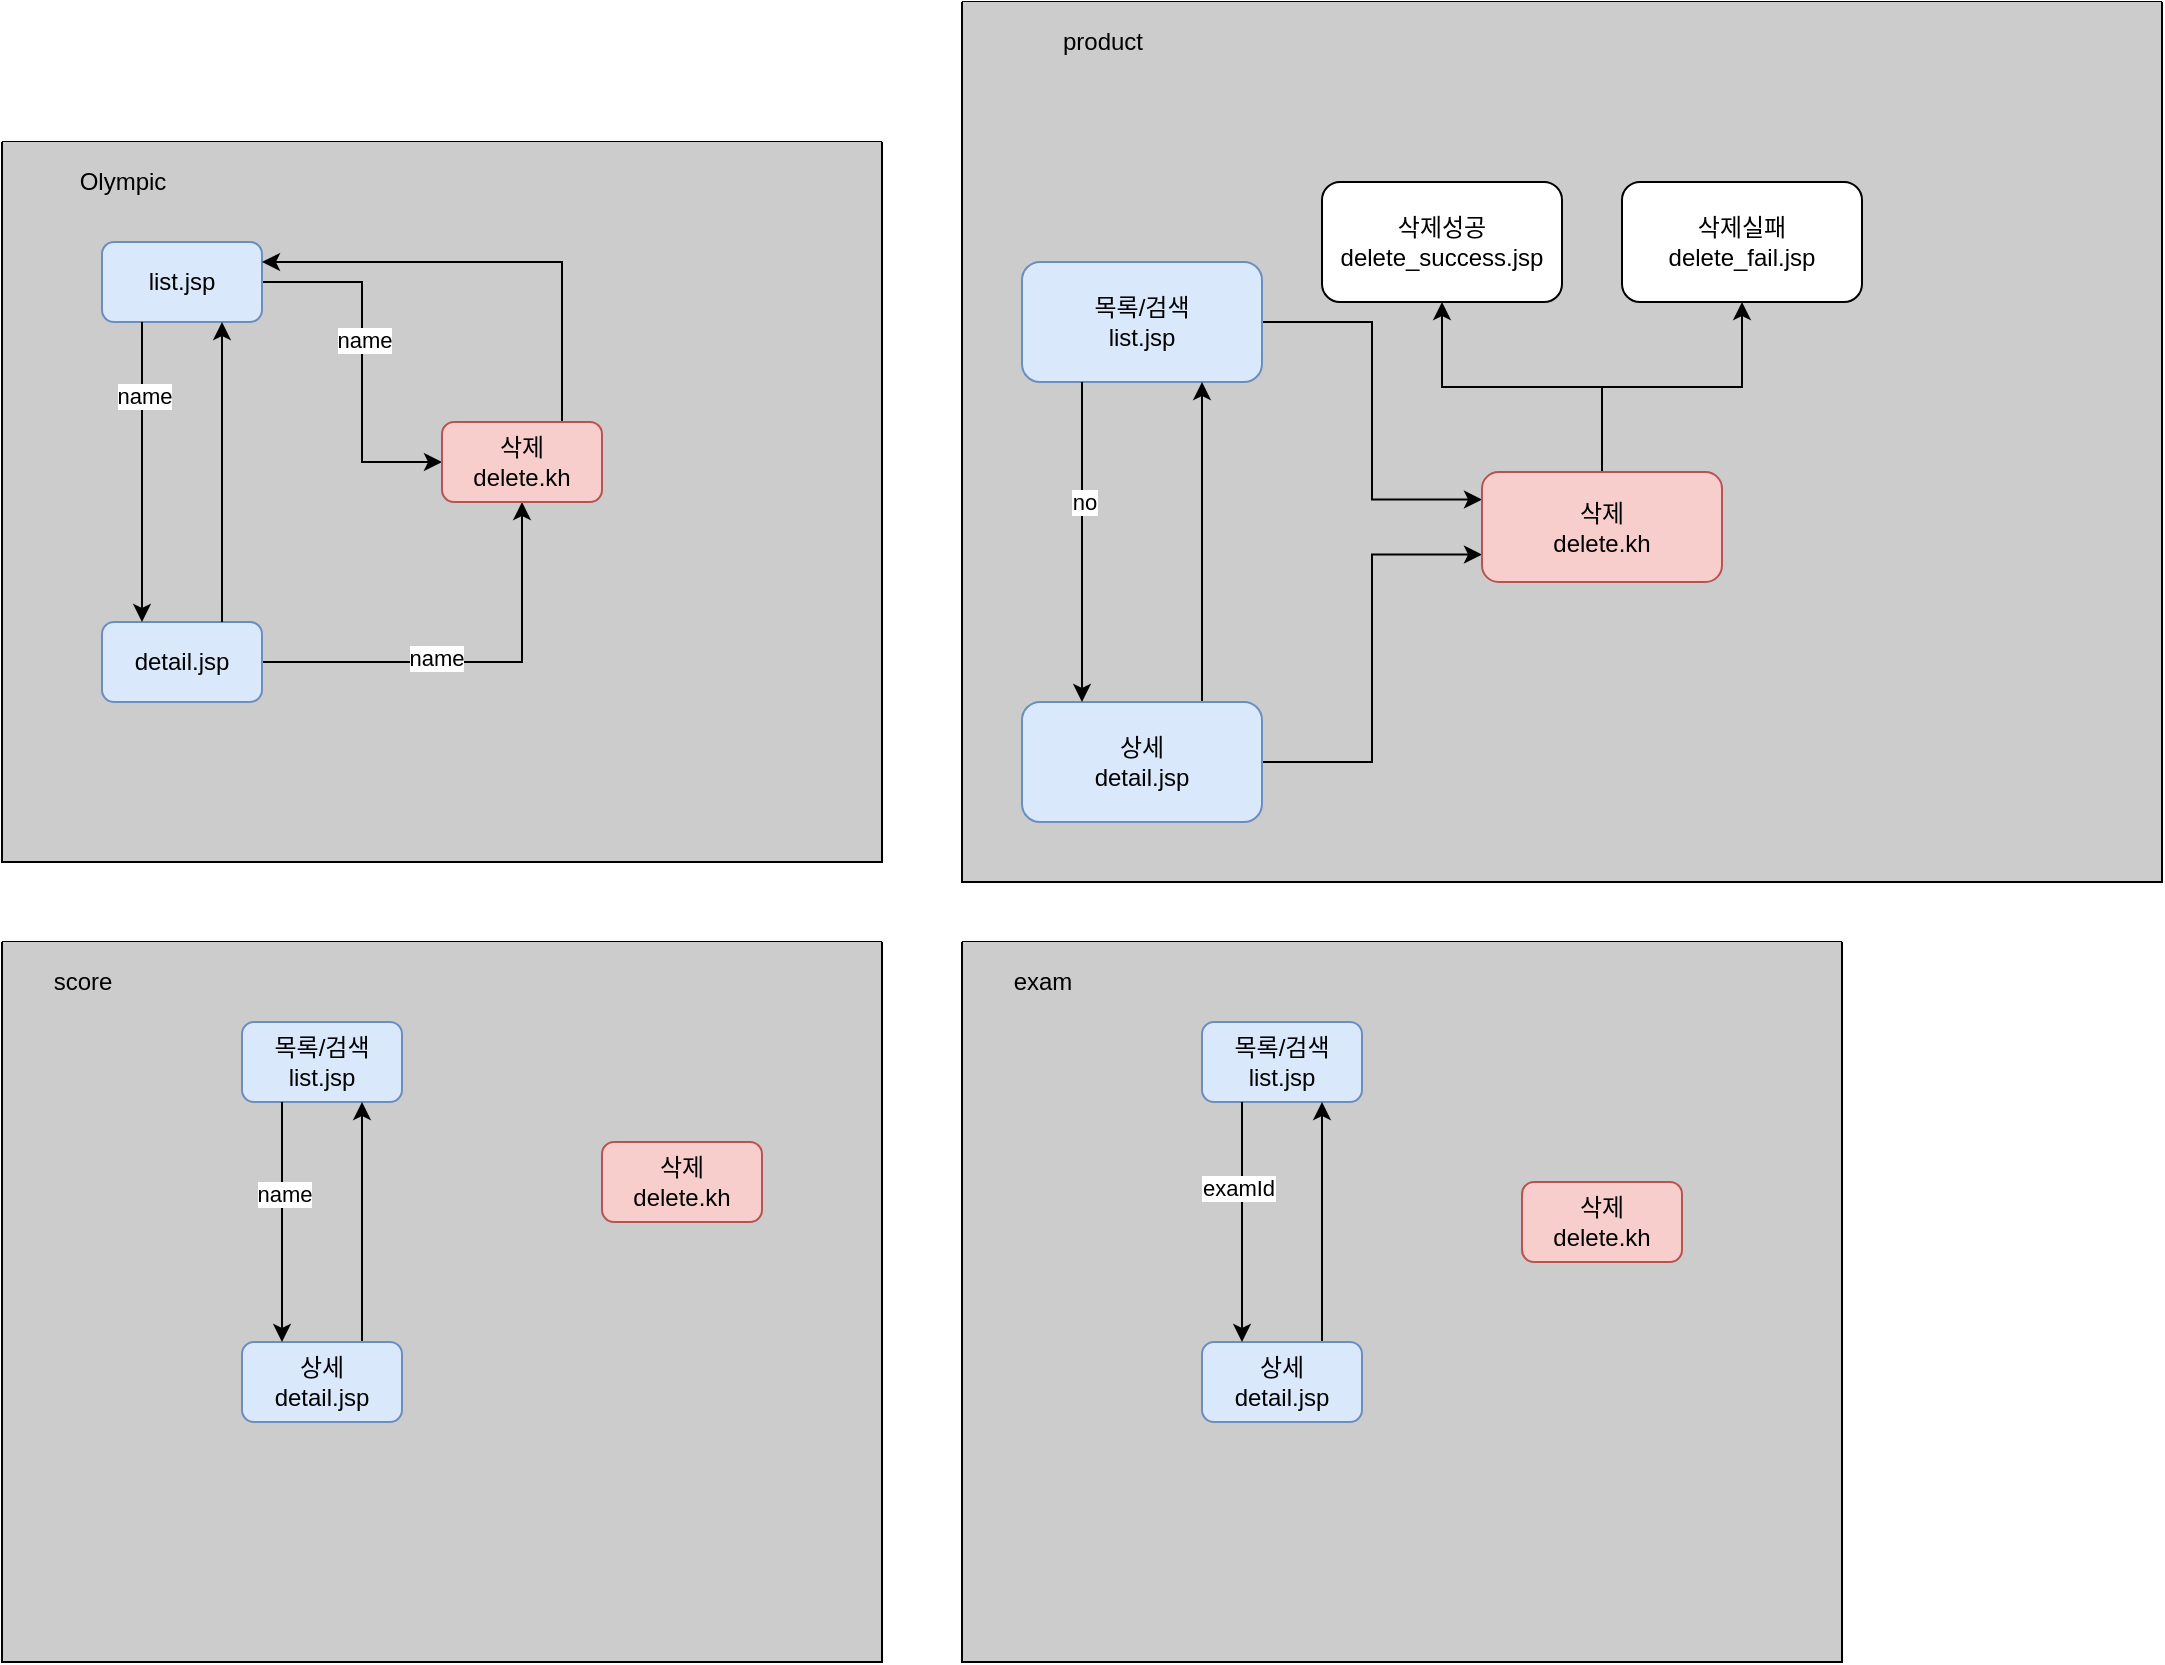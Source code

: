 <mxfile version="17.4.0" type="github" pages="2">
  <diagram id="2JgUgGmE4MlOLRcjJtn3" name="Page-1">
    <mxGraphModel dx="1422" dy="1239" grid="1" gridSize="10" guides="1" tooltips="1" connect="1" arrows="1" fold="1" page="0" pageScale="1" pageWidth="1920" pageHeight="1200" math="0" shadow="0">
      <root>
        <object label="" wnsduq0503="123456" id="0">
          <mxCell />
        </object>
        <mxCell id="1" parent="0" />
        <mxCell id="zJKpy9sAJrCS1NiZU5sr-1" value="" style="swimlane;startSize=0;rounded=1;swimlaneFillColor=#CCCCCC;" parent="1" vertex="1">
          <mxGeometry x="480" y="-70" width="600" height="440" as="geometry" />
        </mxCell>
        <mxCell id="zJKpy9sAJrCS1NiZU5sr-2" value="product" style="text;html=1;align=center;verticalAlign=middle;resizable=0;points=[];autosize=1;strokeColor=none;fillColor=none;rounded=1;" parent="zJKpy9sAJrCS1NiZU5sr-1" vertex="1">
          <mxGeometry x="40" y="10" width="60" height="20" as="geometry" />
        </mxCell>
        <mxCell id="dzGDQxH4PnS6xfeFn0Mb-1" style="edgeStyle=orthogonalEdgeStyle;rounded=0;orthogonalLoop=1;jettySize=auto;html=1;exitX=1;exitY=0.5;exitDx=0;exitDy=0;entryX=0;entryY=0.25;entryDx=0;entryDy=0;" edge="1" parent="zJKpy9sAJrCS1NiZU5sr-1" source="zJKpy9sAJrCS1NiZU5sr-3" target="e61-65Kt1ano5A8SOQj2-8">
          <mxGeometry relative="1" as="geometry" />
        </mxCell>
        <mxCell id="zJKpy9sAJrCS1NiZU5sr-3" value="목록/검색&lt;br&gt;list.jsp" style="whiteSpace=wrap;html=1;rounded=1;fillColor=#dae8fc;strokeColor=#6c8ebf;" parent="zJKpy9sAJrCS1NiZU5sr-1" vertex="1">
          <mxGeometry x="30" y="130" width="120" height="60" as="geometry" />
        </mxCell>
        <mxCell id="zJKpy9sAJrCS1NiZU5sr-8" style="edgeStyle=orthogonalEdgeStyle;orthogonalLoop=1;jettySize=auto;html=1;exitX=0.75;exitY=0;exitDx=0;exitDy=0;entryX=0.75;entryY=1;entryDx=0;entryDy=0;rounded=1;" parent="zJKpy9sAJrCS1NiZU5sr-1" source="zJKpy9sAJrCS1NiZU5sr-4" target="zJKpy9sAJrCS1NiZU5sr-3" edge="1">
          <mxGeometry relative="1" as="geometry" />
        </mxCell>
        <mxCell id="dzGDQxH4PnS6xfeFn0Mb-2" style="edgeStyle=orthogonalEdgeStyle;rounded=0;orthogonalLoop=1;jettySize=auto;html=1;exitX=1;exitY=0.5;exitDx=0;exitDy=0;entryX=0;entryY=0.75;entryDx=0;entryDy=0;" edge="1" parent="zJKpy9sAJrCS1NiZU5sr-1" source="zJKpy9sAJrCS1NiZU5sr-4" target="e61-65Kt1ano5A8SOQj2-8">
          <mxGeometry relative="1" as="geometry" />
        </mxCell>
        <mxCell id="zJKpy9sAJrCS1NiZU5sr-4" value="상세&lt;br&gt;detail.jsp" style="whiteSpace=wrap;html=1;rounded=1;fillColor=#dae8fc;strokeColor=#6c8ebf;" parent="zJKpy9sAJrCS1NiZU5sr-1" vertex="1">
          <mxGeometry x="30" y="350" width="120" height="60" as="geometry" />
        </mxCell>
        <mxCell id="zJKpy9sAJrCS1NiZU5sr-6" value="" style="endArrow=classic;html=1;exitX=0.25;exitY=1;exitDx=0;exitDy=0;entryX=0.25;entryY=0;entryDx=0;entryDy=0;rounded=1;" parent="zJKpy9sAJrCS1NiZU5sr-1" source="zJKpy9sAJrCS1NiZU5sr-3" target="zJKpy9sAJrCS1NiZU5sr-4" edge="1">
          <mxGeometry width="50" height="50" relative="1" as="geometry">
            <mxPoint x="390" y="160" as="sourcePoint" />
            <mxPoint x="440" y="110" as="targetPoint" />
            <Array as="points" />
          </mxGeometry>
        </mxCell>
        <mxCell id="svTWbjUr_pVX-54YNUoB-1" value="no" style="edgeLabel;html=1;align=center;verticalAlign=middle;resizable=0;points=[];" parent="zJKpy9sAJrCS1NiZU5sr-6" vertex="1" connectable="0">
          <mxGeometry x="-0.25" y="1" relative="1" as="geometry">
            <mxPoint as="offset" />
          </mxGeometry>
        </mxCell>
        <mxCell id="dzGDQxH4PnS6xfeFn0Mb-6" style="edgeStyle=orthogonalEdgeStyle;rounded=0;orthogonalLoop=1;jettySize=auto;html=1;exitX=0.5;exitY=0;exitDx=0;exitDy=0;entryX=0.5;entryY=1;entryDx=0;entryDy=0;" edge="1" parent="zJKpy9sAJrCS1NiZU5sr-1" source="e61-65Kt1ano5A8SOQj2-8" target="dzGDQxH4PnS6xfeFn0Mb-3">
          <mxGeometry relative="1" as="geometry" />
        </mxCell>
        <mxCell id="dzGDQxH4PnS6xfeFn0Mb-7" style="edgeStyle=orthogonalEdgeStyle;rounded=0;orthogonalLoop=1;jettySize=auto;html=1;exitX=0.5;exitY=0;exitDx=0;exitDy=0;entryX=0.5;entryY=1;entryDx=0;entryDy=0;" edge="1" parent="zJKpy9sAJrCS1NiZU5sr-1" source="e61-65Kt1ano5A8SOQj2-8" target="dzGDQxH4PnS6xfeFn0Mb-5">
          <mxGeometry relative="1" as="geometry" />
        </mxCell>
        <mxCell id="e61-65Kt1ano5A8SOQj2-8" value="삭제&lt;br&gt;delete.kh" style="rounded=1;whiteSpace=wrap;html=1;fillColor=#f8cecc;strokeColor=#b85450;" vertex="1" parent="zJKpy9sAJrCS1NiZU5sr-1">
          <mxGeometry x="260" y="235" width="120" height="55" as="geometry" />
        </mxCell>
        <mxCell id="dzGDQxH4PnS6xfeFn0Mb-3" value="삭제성공&lt;br&gt;delete_success.jsp" style="rounded=1;whiteSpace=wrap;html=1;" vertex="1" parent="zJKpy9sAJrCS1NiZU5sr-1">
          <mxGeometry x="180" y="90" width="120" height="60" as="geometry" />
        </mxCell>
        <mxCell id="dzGDQxH4PnS6xfeFn0Mb-4" style="edgeStyle=orthogonalEdgeStyle;rounded=0;orthogonalLoop=1;jettySize=auto;html=1;exitX=0.5;exitY=1;exitDx=0;exitDy=0;" edge="1" parent="zJKpy9sAJrCS1NiZU5sr-1" source="e61-65Kt1ano5A8SOQj2-8" target="e61-65Kt1ano5A8SOQj2-8">
          <mxGeometry relative="1" as="geometry" />
        </mxCell>
        <mxCell id="dzGDQxH4PnS6xfeFn0Mb-5" value="삭제실패&lt;br&gt;delete_fail.jsp" style="rounded=1;whiteSpace=wrap;html=1;" vertex="1" parent="zJKpy9sAJrCS1NiZU5sr-1">
          <mxGeometry x="330" y="90" width="120" height="60" as="geometry" />
        </mxCell>
        <mxCell id="-FnK4R7jKW1-pRUBFxO0-11" value="" style="swimlane;startSize=0;swimlaneFillColor=#CCCCCC;rounded=1;" parent="1" vertex="1">
          <mxGeometry width="440" height="360" as="geometry">
            <mxRectangle x="110" y="170" width="50" height="40" as="alternateBounds" />
          </mxGeometry>
        </mxCell>
        <mxCell id="e61-65Kt1ano5A8SOQj2-3" style="edgeStyle=orthogonalEdgeStyle;rounded=0;orthogonalLoop=1;jettySize=auto;html=1;exitX=1;exitY=0.5;exitDx=0;exitDy=0;entryX=0.5;entryY=1;entryDx=0;entryDy=0;" edge="1" parent="-FnK4R7jKW1-pRUBFxO0-11" source="-FnK4R7jKW1-pRUBFxO0-2" target="e61-65Kt1ano5A8SOQj2-1">
          <mxGeometry relative="1" as="geometry" />
        </mxCell>
        <mxCell id="e61-65Kt1ano5A8SOQj2-6" value="name" style="edgeLabel;html=1;align=center;verticalAlign=middle;resizable=0;points=[];" vertex="1" connectable="0" parent="e61-65Kt1ano5A8SOQj2-3">
          <mxGeometry x="-0.171" y="2" relative="1" as="geometry">
            <mxPoint as="offset" />
          </mxGeometry>
        </mxCell>
        <mxCell id="-FnK4R7jKW1-pRUBFxO0-2" value="detail.jsp" style="whiteSpace=wrap;html=1;rounded=1;fillColor=#dae8fc;strokeColor=#6c8ebf;" parent="-FnK4R7jKW1-pRUBFxO0-11" vertex="1">
          <mxGeometry x="50" y="240" width="80" height="40" as="geometry" />
        </mxCell>
        <mxCell id="e61-65Kt1ano5A8SOQj2-4" style="edgeStyle=orthogonalEdgeStyle;rounded=0;orthogonalLoop=1;jettySize=auto;html=1;exitX=1;exitY=0.5;exitDx=0;exitDy=0;" edge="1" parent="-FnK4R7jKW1-pRUBFxO0-11" source="-FnK4R7jKW1-pRUBFxO0-1" target="e61-65Kt1ano5A8SOQj2-1">
          <mxGeometry relative="1" as="geometry">
            <Array as="points">
              <mxPoint x="180" y="70" />
              <mxPoint x="180" y="160" />
            </Array>
          </mxGeometry>
        </mxCell>
        <mxCell id="e61-65Kt1ano5A8SOQj2-5" value="name" style="edgeLabel;html=1;align=center;verticalAlign=middle;resizable=0;points=[];" vertex="1" connectable="0" parent="e61-65Kt1ano5A8SOQj2-4">
          <mxGeometry x="-0.12" y="1" relative="1" as="geometry">
            <mxPoint as="offset" />
          </mxGeometry>
        </mxCell>
        <mxCell id="-FnK4R7jKW1-pRUBFxO0-1" value="list.jsp" style="whiteSpace=wrap;html=1;rounded=1;fillColor=#dae8fc;strokeColor=#6c8ebf;" parent="-FnK4R7jKW1-pRUBFxO0-11" vertex="1">
          <mxGeometry x="50" y="50" width="80" height="40" as="geometry" />
        </mxCell>
        <mxCell id="-FnK4R7jKW1-pRUBFxO0-4" style="edgeStyle=orthogonalEdgeStyle;orthogonalLoop=1;jettySize=auto;html=1;entryX=0.25;entryY=0;entryDx=0;entryDy=0;rounded=1;exitX=0.25;exitY=1;exitDx=0;exitDy=0;" parent="-FnK4R7jKW1-pRUBFxO0-11" source="-FnK4R7jKW1-pRUBFxO0-1" target="-FnK4R7jKW1-pRUBFxO0-2" edge="1">
          <mxGeometry relative="1" as="geometry">
            <mxPoint x="40" y="100" as="sourcePoint" />
            <mxPoint x="60" y="210" as="targetPoint" />
            <Array as="points" />
          </mxGeometry>
        </mxCell>
        <mxCell id="zJKpy9sAJrCS1NiZU5sr-25" value="name" style="edgeLabel;html=1;align=center;verticalAlign=middle;resizable=0;points=[];rounded=1;" parent="-FnK4R7jKW1-pRUBFxO0-4" vertex="1" connectable="0">
          <mxGeometry x="-0.516" y="1" relative="1" as="geometry">
            <mxPoint as="offset" />
          </mxGeometry>
        </mxCell>
        <mxCell id="-FnK4R7jKW1-pRUBFxO0-7" style="edgeStyle=orthogonalEdgeStyle;orthogonalLoop=1;jettySize=auto;html=1;exitX=0.75;exitY=0;exitDx=0;exitDy=0;entryX=0.75;entryY=1;entryDx=0;entryDy=0;rounded=1;" parent="-FnK4R7jKW1-pRUBFxO0-11" source="-FnK4R7jKW1-pRUBFxO0-2" target="-FnK4R7jKW1-pRUBFxO0-1" edge="1">
          <mxGeometry relative="1" as="geometry" />
        </mxCell>
        <mxCell id="-FnK4R7jKW1-pRUBFxO0-13" value="Olympic" style="text;html=1;align=center;verticalAlign=middle;resizable=0;points=[];autosize=1;strokeColor=none;fillColor=none;rounded=1;" parent="-FnK4R7jKW1-pRUBFxO0-11" vertex="1">
          <mxGeometry x="30" y="10" width="60" height="20" as="geometry" />
        </mxCell>
        <mxCell id="e61-65Kt1ano5A8SOQj2-7" style="edgeStyle=orthogonalEdgeStyle;rounded=0;orthogonalLoop=1;jettySize=auto;html=1;exitX=0.75;exitY=0;exitDx=0;exitDy=0;entryX=1;entryY=0.25;entryDx=0;entryDy=0;" edge="1" parent="-FnK4R7jKW1-pRUBFxO0-11" source="e61-65Kt1ano5A8SOQj2-1" target="-FnK4R7jKW1-pRUBFxO0-1">
          <mxGeometry relative="1" as="geometry" />
        </mxCell>
        <mxCell id="e61-65Kt1ano5A8SOQj2-1" value="삭제&lt;br&gt;delete.kh" style="rounded=1;whiteSpace=wrap;html=1;fillColor=#f8cecc;strokeColor=#b85450;" vertex="1" parent="-FnK4R7jKW1-pRUBFxO0-11">
          <mxGeometry x="220" y="140" width="80" height="40" as="geometry" />
        </mxCell>
        <mxCell id="zJKpy9sAJrCS1NiZU5sr-10" value="" style="swimlane;startSize=0;swimlaneFillColor=#CCCCCC;rounded=1;" parent="1" vertex="1">
          <mxGeometry y="400" width="440" height="360" as="geometry" />
        </mxCell>
        <mxCell id="zJKpy9sAJrCS1NiZU5sr-11" value="score" style="text;html=1;align=center;verticalAlign=middle;resizable=0;points=[];autosize=1;strokeColor=none;fillColor=none;rounded=1;" parent="zJKpy9sAJrCS1NiZU5sr-10" vertex="1">
          <mxGeometry x="20" y="10" width="40" height="20" as="geometry" />
        </mxCell>
        <mxCell id="zJKpy9sAJrCS1NiZU5sr-12" value="목록/검색&lt;br&gt;list.jsp" style="whiteSpace=wrap;html=1;rounded=1;fillColor=#dae8fc;strokeColor=#6c8ebf;" parent="zJKpy9sAJrCS1NiZU5sr-10" vertex="1">
          <mxGeometry x="120" y="40" width="80" height="40" as="geometry" />
        </mxCell>
        <mxCell id="zJKpy9sAJrCS1NiZU5sr-13" style="edgeStyle=orthogonalEdgeStyle;orthogonalLoop=1;jettySize=auto;html=1;exitX=0.75;exitY=0;exitDx=0;exitDy=0;entryX=0.75;entryY=1;entryDx=0;entryDy=0;rounded=1;" parent="zJKpy9sAJrCS1NiZU5sr-10" source="zJKpy9sAJrCS1NiZU5sr-14" target="zJKpy9sAJrCS1NiZU5sr-12" edge="1">
          <mxGeometry relative="1" as="geometry" />
        </mxCell>
        <mxCell id="zJKpy9sAJrCS1NiZU5sr-14" value="상세&lt;br&gt;detail.jsp" style="whiteSpace=wrap;html=1;rounded=1;fillColor=#dae8fc;strokeColor=#6c8ebf;" parent="zJKpy9sAJrCS1NiZU5sr-10" vertex="1">
          <mxGeometry x="120" y="200" width="80" height="40" as="geometry" />
        </mxCell>
        <mxCell id="zJKpy9sAJrCS1NiZU5sr-15" value="" style="endArrow=classic;html=1;exitX=0.25;exitY=1;exitDx=0;exitDy=0;entryX=0.25;entryY=0;entryDx=0;entryDy=0;rounded=1;" parent="zJKpy9sAJrCS1NiZU5sr-10" source="zJKpy9sAJrCS1NiZU5sr-12" target="zJKpy9sAJrCS1NiZU5sr-14" edge="1">
          <mxGeometry width="50" height="50" relative="1" as="geometry">
            <mxPoint x="390" y="90" as="sourcePoint" />
            <mxPoint x="440" y="40" as="targetPoint" />
            <Array as="points" />
          </mxGeometry>
        </mxCell>
        <mxCell id="svTWbjUr_pVX-54YNUoB-3" value="name" style="edgeLabel;html=1;align=center;verticalAlign=middle;resizable=0;points=[];" parent="zJKpy9sAJrCS1NiZU5sr-15" vertex="1" connectable="0">
          <mxGeometry x="-0.233" y="1" relative="1" as="geometry">
            <mxPoint as="offset" />
          </mxGeometry>
        </mxCell>
        <mxCell id="e61-65Kt1ano5A8SOQj2-9" value="삭제&lt;br&gt;delete.kh" style="rounded=1;whiteSpace=wrap;html=1;fillColor=#f8cecc;strokeColor=#b85450;" vertex="1" parent="zJKpy9sAJrCS1NiZU5sr-10">
          <mxGeometry x="300" y="100" width="80" height="40" as="geometry" />
        </mxCell>
        <mxCell id="zJKpy9sAJrCS1NiZU5sr-17" value="" style="swimlane;startSize=0;rotation=0;rounded=1;swimlaneFillColor=#CCCCCC;" parent="1" vertex="1">
          <mxGeometry x="480" y="400" width="440" height="360" as="geometry" />
        </mxCell>
        <mxCell id="zJKpy9sAJrCS1NiZU5sr-18" value="exam" style="text;html=1;align=center;verticalAlign=middle;resizable=0;points=[];autosize=1;strokeColor=none;fillColor=none;rotation=0;rounded=1;" parent="zJKpy9sAJrCS1NiZU5sr-17" vertex="1">
          <mxGeometry x="20" y="10" width="40" height="20" as="geometry" />
        </mxCell>
        <mxCell id="zJKpy9sAJrCS1NiZU5sr-19" value="목록/검색&lt;br&gt;list.jsp" style="whiteSpace=wrap;html=1;rotation=0;rounded=1;fillColor=#dae8fc;strokeColor=#6c8ebf;" parent="zJKpy9sAJrCS1NiZU5sr-17" vertex="1">
          <mxGeometry x="120" y="40" width="80" height="40" as="geometry" />
        </mxCell>
        <mxCell id="zJKpy9sAJrCS1NiZU5sr-20" style="edgeStyle=orthogonalEdgeStyle;orthogonalLoop=1;jettySize=auto;html=1;exitX=0.75;exitY=0;exitDx=0;exitDy=0;entryX=0.75;entryY=1;entryDx=0;entryDy=0;rounded=1;" parent="zJKpy9sAJrCS1NiZU5sr-17" source="zJKpy9sAJrCS1NiZU5sr-21" target="zJKpy9sAJrCS1NiZU5sr-19" edge="1">
          <mxGeometry relative="1" as="geometry" />
        </mxCell>
        <mxCell id="zJKpy9sAJrCS1NiZU5sr-21" value="상세&lt;br&gt;detail.jsp" style="whiteSpace=wrap;html=1;rotation=0;rounded=1;fillColor=#dae8fc;strokeColor=#6c8ebf;" parent="zJKpy9sAJrCS1NiZU5sr-17" vertex="1">
          <mxGeometry x="120" y="200" width="80" height="40" as="geometry" />
        </mxCell>
        <mxCell id="zJKpy9sAJrCS1NiZU5sr-22" value="" style="endArrow=classic;html=1;exitX=0.25;exitY=1;exitDx=0;exitDy=0;entryX=0.25;entryY=0;entryDx=0;entryDy=0;rounded=1;" parent="zJKpy9sAJrCS1NiZU5sr-17" source="zJKpy9sAJrCS1NiZU5sr-19" target="zJKpy9sAJrCS1NiZU5sr-21" edge="1">
          <mxGeometry width="50" height="50" relative="1" as="geometry">
            <mxPoint x="390" y="90" as="sourcePoint" />
            <mxPoint x="441" y="40" as="targetPoint" />
            <Array as="points" />
          </mxGeometry>
        </mxCell>
        <mxCell id="svTWbjUr_pVX-54YNUoB-2" value="examId" style="edgeLabel;html=1;align=center;verticalAlign=middle;resizable=0;points=[];" parent="zJKpy9sAJrCS1NiZU5sr-22" vertex="1" connectable="0">
          <mxGeometry x="-0.283" y="-2" relative="1" as="geometry">
            <mxPoint as="offset" />
          </mxGeometry>
        </mxCell>
        <mxCell id="e61-65Kt1ano5A8SOQj2-10" value="삭제&lt;br&gt;delete.kh" style="rounded=1;whiteSpace=wrap;html=1;fillColor=#f8cecc;strokeColor=#b85450;" vertex="1" parent="zJKpy9sAJrCS1NiZU5sr-17">
          <mxGeometry x="280" y="120" width="80" height="40" as="geometry" />
        </mxCell>
      </root>
    </mxGraphModel>
  </diagram>
  <diagram id="YWz0XzlSh4CVzu5CK0_x" name="Page-2">
    <mxGraphModel dx="1673" dy="987" grid="1" gridSize="10" guides="1" tooltips="1" connect="1" arrows="1" fold="1" page="1" pageScale="1" pageWidth="1200" pageHeight="1920" math="0" shadow="0">
      <root>
        <mxCell id="0" />
        <mxCell id="1" parent="0" />
      </root>
    </mxGraphModel>
  </diagram>
</mxfile>
